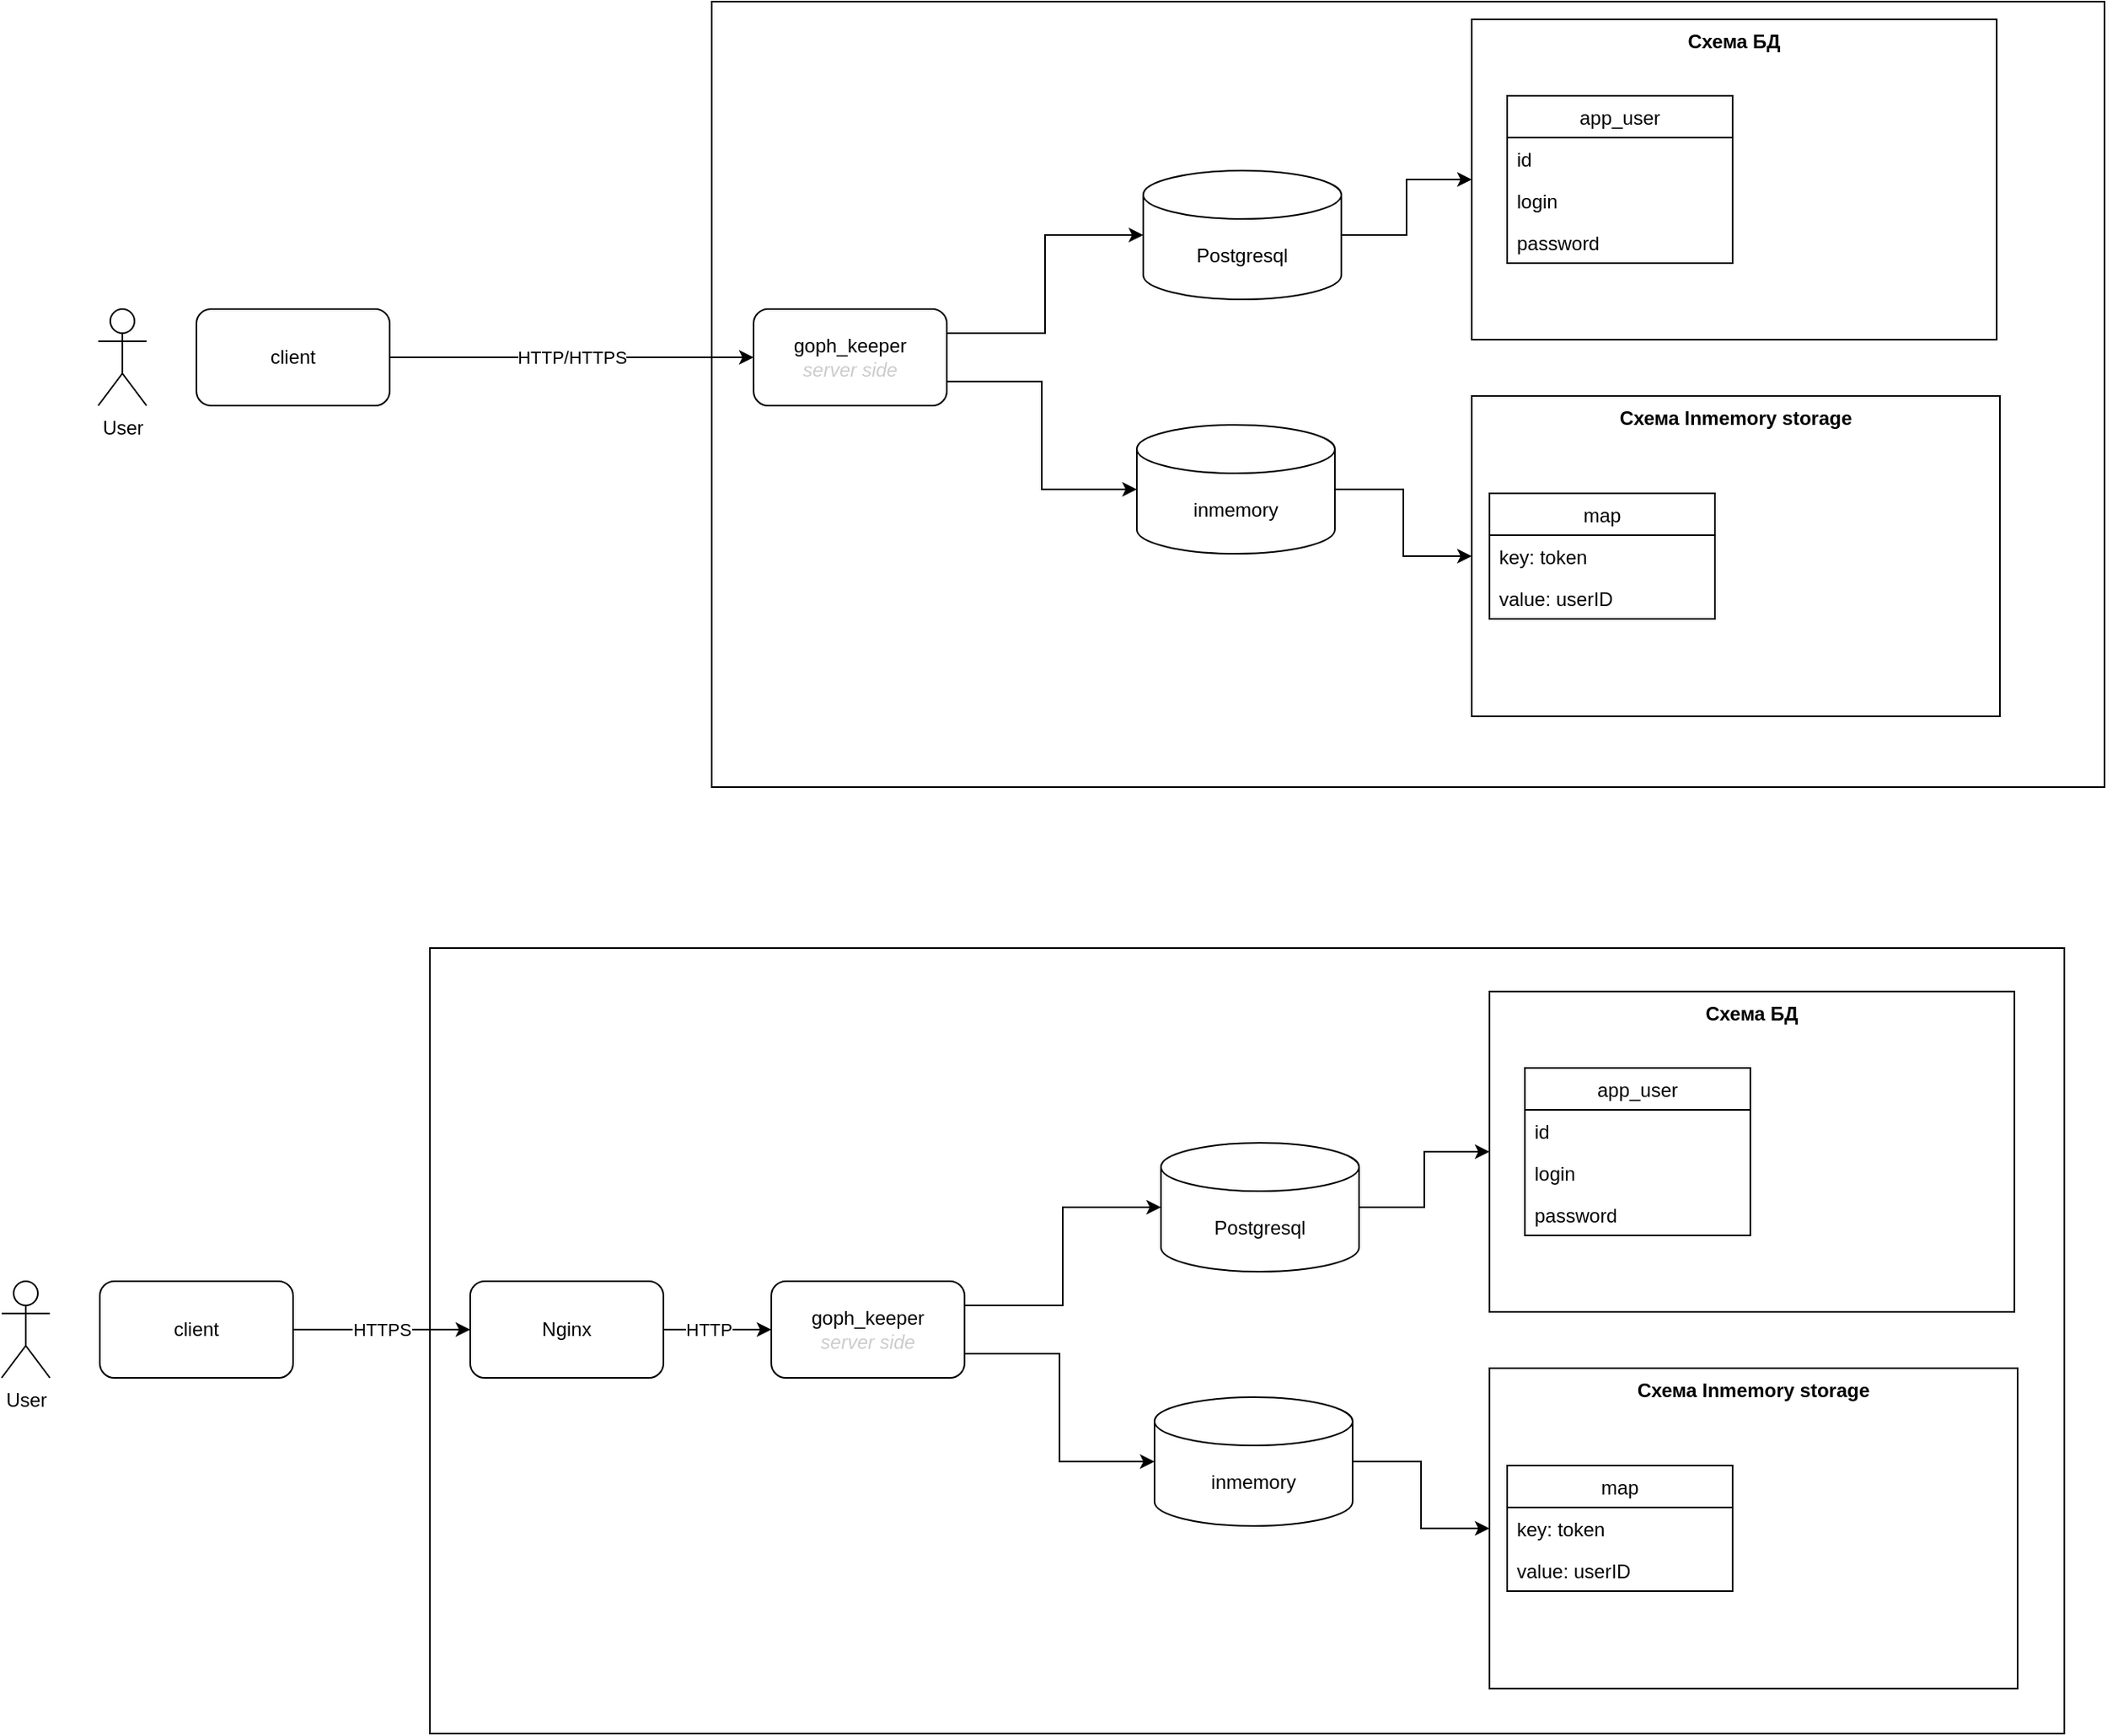 <mxfile version="16.1.2" type="device" pages="2"><diagram id="e9f9kcKOWPrHHXuk2vcJ" name="App General"><mxGraphModel dx="1584" dy="947" grid="0" gridSize="10" guides="1" tooltips="1" connect="1" arrows="1" fold="1" page="0" pageScale="1" pageWidth="827" pageHeight="1169" math="0" shadow="0"><root><mxCell id="k6PZvQoqB_xXgK7vz4DM-0"/><mxCell id="k6PZvQoqB_xXgK7vz4DM-1" parent="k6PZvQoqB_xXgK7vz4DM-0"/><mxCell id="OvyMMXSNNt4Gulp1Imzc-1" value="" style="rounded=0;whiteSpace=wrap;html=1;fontColor=#000000;" vertex="1" parent="k6PZvQoqB_xXgK7vz4DM-1"><mxGeometry x="490" y="64" width="865" height="488" as="geometry"/></mxCell><mxCell id="OvyMMXSNNt4Gulp1Imzc-0" value="" style="rounded=0;whiteSpace=wrap;html=1;fontColor=#000000;" vertex="1" parent="k6PZvQoqB_xXgK7vz4DM-1"><mxGeometry x="315" y="652" width="1015" height="488" as="geometry"/></mxCell><mxCell id="WFKHRbFGgnTiASL2feuN-6" value="&lt;b&gt;Схема Inmemory storage&lt;/b&gt;" style="rounded=0;whiteSpace=wrap;html=1;verticalAlign=top;" vertex="1" parent="k6PZvQoqB_xXgK7vz4DM-1"><mxGeometry x="962" y="309" width="328" height="199" as="geometry"/></mxCell><mxCell id="WFKHRbFGgnTiASL2feuN-5" value="&lt;b&gt;Схема БД&lt;/b&gt;" style="rounded=0;whiteSpace=wrap;html=1;verticalAlign=top;" vertex="1" parent="k6PZvQoqB_xXgK7vz4DM-1"><mxGeometry x="962" y="75" width="326" height="199" as="geometry"/></mxCell><mxCell id="bDv7LczW22vBgDi_Ty54-3" style="edgeStyle=orthogonalEdgeStyle;rounded=0;orthogonalLoop=1;jettySize=auto;html=1;exitX=1;exitY=0.25;exitDx=0;exitDy=0;entryX=0;entryY=0.5;entryDx=0;entryDy=0;entryPerimeter=0;" edge="1" parent="k6PZvQoqB_xXgK7vz4DM-1" source="bDv7LczW22vBgDi_Ty54-0" target="bDv7LczW22vBgDi_Ty54-1"><mxGeometry relative="1" as="geometry"/></mxCell><mxCell id="bDv7LczW22vBgDi_Ty54-4" style="edgeStyle=orthogonalEdgeStyle;rounded=0;orthogonalLoop=1;jettySize=auto;html=1;exitX=1;exitY=0.75;exitDx=0;exitDy=0;entryX=0;entryY=0.5;entryDx=0;entryDy=0;entryPerimeter=0;" edge="1" parent="k6PZvQoqB_xXgK7vz4DM-1" source="bDv7LczW22vBgDi_Ty54-0" target="bDv7LczW22vBgDi_Ty54-2"><mxGeometry relative="1" as="geometry"/></mxCell><mxCell id="bDv7LczW22vBgDi_Ty54-0" value="goph_keeper&lt;br&gt;&lt;i&gt;&lt;font color=&quot;#cccccc&quot;&gt;server side&lt;/font&gt;&lt;/i&gt;" style="rounded=1;whiteSpace=wrap;html=1;" vertex="1" parent="k6PZvQoqB_xXgK7vz4DM-1"><mxGeometry x="516" y="255" width="120" height="60" as="geometry"/></mxCell><mxCell id="WFKHRbFGgnTiASL2feuN-4" style="edgeStyle=orthogonalEdgeStyle;rounded=0;orthogonalLoop=1;jettySize=auto;html=1;exitX=1;exitY=0.5;exitDx=0;exitDy=0;exitPerimeter=0;" edge="1" parent="k6PZvQoqB_xXgK7vz4DM-1" source="bDv7LczW22vBgDi_Ty54-1" target="WFKHRbFGgnTiASL2feuN-5"><mxGeometry relative="1" as="geometry"><mxPoint x="931" y="90" as="targetPoint"/></mxGeometry></mxCell><mxCell id="bDv7LczW22vBgDi_Ty54-1" value="Postgresql" style="shape=cylinder3;whiteSpace=wrap;html=1;boundedLbl=1;backgroundOutline=1;size=15;" vertex="1" parent="k6PZvQoqB_xXgK7vz4DM-1"><mxGeometry x="758" y="169" width="123" height="80" as="geometry"/></mxCell><mxCell id="lwnFS9a3FgWYJzBWaqBW-3" style="edgeStyle=orthogonalEdgeStyle;rounded=0;orthogonalLoop=1;jettySize=auto;html=1;exitX=1;exitY=0.5;exitDx=0;exitDy=0;exitPerimeter=0;" edge="1" parent="k6PZvQoqB_xXgK7vz4DM-1" source="bDv7LczW22vBgDi_Ty54-2" target="WFKHRbFGgnTiASL2feuN-6"><mxGeometry relative="1" as="geometry"/></mxCell><mxCell id="bDv7LczW22vBgDi_Ty54-2" value="inmemory" style="shape=cylinder3;whiteSpace=wrap;html=1;boundedLbl=1;backgroundOutline=1;size=15;" vertex="1" parent="k6PZvQoqB_xXgK7vz4DM-1"><mxGeometry x="754" y="327" width="123" height="80" as="geometry"/></mxCell><mxCell id="lwnFS9a3FgWYJzBWaqBW-0" value="map" style="swimlane;fontStyle=0;childLayout=stackLayout;horizontal=1;startSize=26;fillColor=none;horizontalStack=0;resizeParent=1;resizeParentMax=0;resizeLast=0;collapsible=1;marginBottom=0;" vertex="1" parent="k6PZvQoqB_xXgK7vz4DM-1"><mxGeometry x="973" y="369.5" width="140" height="78" as="geometry"/></mxCell><mxCell id="lwnFS9a3FgWYJzBWaqBW-1" value="key: token" style="text;strokeColor=none;fillColor=none;align=left;verticalAlign=top;spacingLeft=4;spacingRight=4;overflow=hidden;rotatable=0;points=[[0,0.5],[1,0.5]];portConstraint=eastwest;" vertex="1" parent="lwnFS9a3FgWYJzBWaqBW-0"><mxGeometry y="26" width="140" height="26" as="geometry"/></mxCell><mxCell id="lwnFS9a3FgWYJzBWaqBW-2" value="value: userID" style="text;strokeColor=none;fillColor=none;align=left;verticalAlign=top;spacingLeft=4;spacingRight=4;overflow=hidden;rotatable=0;points=[[0,0.5],[1,0.5]];portConstraint=eastwest;" vertex="1" parent="lwnFS9a3FgWYJzBWaqBW-0"><mxGeometry y="52" width="140" height="26" as="geometry"/></mxCell><mxCell id="WFKHRbFGgnTiASL2feuN-0" value="app_user" style="swimlane;fontStyle=0;childLayout=stackLayout;horizontal=1;startSize=26;fillColor=none;horizontalStack=0;resizeParent=1;resizeParentMax=0;resizeLast=0;collapsible=1;marginBottom=0;" vertex="1" parent="k6PZvQoqB_xXgK7vz4DM-1"><mxGeometry x="984" y="122.5" width="140" height="104" as="geometry"/></mxCell><mxCell id="WFKHRbFGgnTiASL2feuN-1" value="id" style="text;strokeColor=none;fillColor=none;align=left;verticalAlign=top;spacingLeft=4;spacingRight=4;overflow=hidden;rotatable=0;points=[[0,0.5],[1,0.5]];portConstraint=eastwest;" vertex="1" parent="WFKHRbFGgnTiASL2feuN-0"><mxGeometry y="26" width="140" height="26" as="geometry"/></mxCell><mxCell id="WFKHRbFGgnTiASL2feuN-2" value="login" style="text;strokeColor=none;fillColor=none;align=left;verticalAlign=top;spacingLeft=4;spacingRight=4;overflow=hidden;rotatable=0;points=[[0,0.5],[1,0.5]];portConstraint=eastwest;" vertex="1" parent="WFKHRbFGgnTiASL2feuN-0"><mxGeometry y="52" width="140" height="26" as="geometry"/></mxCell><mxCell id="WFKHRbFGgnTiASL2feuN-3" value="password" style="text;strokeColor=none;fillColor=none;align=left;verticalAlign=top;spacingLeft=4;spacingRight=4;overflow=hidden;rotatable=0;points=[[0,0.5],[1,0.5]];portConstraint=eastwest;" vertex="1" parent="WFKHRbFGgnTiASL2feuN-0"><mxGeometry y="78" width="140" height="26" as="geometry"/></mxCell><mxCell id="WFKHRbFGgnTiASL2feuN-8" style="edgeStyle=orthogonalEdgeStyle;rounded=0;orthogonalLoop=1;jettySize=auto;html=1;exitX=1;exitY=0.5;exitDx=0;exitDy=0;" edge="1" parent="k6PZvQoqB_xXgK7vz4DM-1" source="WFKHRbFGgnTiASL2feuN-7" target="bDv7LczW22vBgDi_Ty54-0"><mxGeometry relative="1" as="geometry"/></mxCell><mxCell id="WFKHRbFGgnTiASL2feuN-9" value="HTTP/HTTPS" style="edgeLabel;html=1;align=center;verticalAlign=middle;resizable=0;points=[];" vertex="1" connectable="0" parent="WFKHRbFGgnTiASL2feuN-8"><mxGeometry relative="1" as="geometry"><mxPoint as="offset"/></mxGeometry></mxCell><mxCell id="WFKHRbFGgnTiASL2feuN-7" value="client" style="rounded=1;whiteSpace=wrap;html=1;" vertex="1" parent="k6PZvQoqB_xXgK7vz4DM-1"><mxGeometry x="170" y="255" width="120" height="60" as="geometry"/></mxCell><mxCell id="WFKHRbFGgnTiASL2feuN-10" value="User" style="shape=umlActor;verticalLabelPosition=bottom;verticalAlign=top;html=1;outlineConnect=0;" vertex="1" parent="k6PZvQoqB_xXgK7vz4DM-1"><mxGeometry x="109" y="255" width="30" height="60" as="geometry"/></mxCell><mxCell id="er5fISL7HpKJPK8fExTH-0" value="&lt;b&gt;Схема Inmemory storage&lt;/b&gt;" style="rounded=0;whiteSpace=wrap;html=1;verticalAlign=top;" vertex="1" parent="k6PZvQoqB_xXgK7vz4DM-1"><mxGeometry x="973" y="913" width="328" height="199" as="geometry"/></mxCell><mxCell id="er5fISL7HpKJPK8fExTH-1" value="&lt;b&gt;Схема БД&lt;/b&gt;" style="rounded=0;whiteSpace=wrap;html=1;verticalAlign=top;" vertex="1" parent="k6PZvQoqB_xXgK7vz4DM-1"><mxGeometry x="973" y="679" width="326" height="199" as="geometry"/></mxCell><mxCell id="er5fISL7HpKJPK8fExTH-2" style="edgeStyle=orthogonalEdgeStyle;rounded=0;orthogonalLoop=1;jettySize=auto;html=1;exitX=1;exitY=0.25;exitDx=0;exitDy=0;entryX=0;entryY=0.5;entryDx=0;entryDy=0;entryPerimeter=0;" edge="1" parent="k6PZvQoqB_xXgK7vz4DM-1" source="er5fISL7HpKJPK8fExTH-4" target="er5fISL7HpKJPK8fExTH-6"><mxGeometry relative="1" as="geometry"/></mxCell><mxCell id="er5fISL7HpKJPK8fExTH-3" style="edgeStyle=orthogonalEdgeStyle;rounded=0;orthogonalLoop=1;jettySize=auto;html=1;exitX=1;exitY=0.75;exitDx=0;exitDy=0;entryX=0;entryY=0.5;entryDx=0;entryDy=0;entryPerimeter=0;" edge="1" parent="k6PZvQoqB_xXgK7vz4DM-1" source="er5fISL7HpKJPK8fExTH-4" target="er5fISL7HpKJPK8fExTH-8"><mxGeometry relative="1" as="geometry"/></mxCell><mxCell id="er5fISL7HpKJPK8fExTH-4" value="goph_keeper&lt;br&gt;&lt;i&gt;&lt;font color=&quot;#cccccc&quot;&gt;server side&lt;/font&gt;&lt;/i&gt;" style="rounded=1;whiteSpace=wrap;html=1;" vertex="1" parent="k6PZvQoqB_xXgK7vz4DM-1"><mxGeometry x="527" y="859" width="120" height="60" as="geometry"/></mxCell><mxCell id="er5fISL7HpKJPK8fExTH-5" style="edgeStyle=orthogonalEdgeStyle;rounded=0;orthogonalLoop=1;jettySize=auto;html=1;exitX=1;exitY=0.5;exitDx=0;exitDy=0;exitPerimeter=0;" edge="1" parent="k6PZvQoqB_xXgK7vz4DM-1" source="er5fISL7HpKJPK8fExTH-6" target="er5fISL7HpKJPK8fExTH-1"><mxGeometry relative="1" as="geometry"><mxPoint x="942" y="694" as="targetPoint"/></mxGeometry></mxCell><mxCell id="er5fISL7HpKJPK8fExTH-6" value="Postgresql" style="shape=cylinder3;whiteSpace=wrap;html=1;boundedLbl=1;backgroundOutline=1;size=15;" vertex="1" parent="k6PZvQoqB_xXgK7vz4DM-1"><mxGeometry x="769" y="773" width="123" height="80" as="geometry"/></mxCell><mxCell id="er5fISL7HpKJPK8fExTH-7" style="edgeStyle=orthogonalEdgeStyle;rounded=0;orthogonalLoop=1;jettySize=auto;html=1;exitX=1;exitY=0.5;exitDx=0;exitDy=0;exitPerimeter=0;" edge="1" parent="k6PZvQoqB_xXgK7vz4DM-1" source="er5fISL7HpKJPK8fExTH-8" target="er5fISL7HpKJPK8fExTH-0"><mxGeometry relative="1" as="geometry"/></mxCell><mxCell id="er5fISL7HpKJPK8fExTH-8" value="inmemory" style="shape=cylinder3;whiteSpace=wrap;html=1;boundedLbl=1;backgroundOutline=1;size=15;" vertex="1" parent="k6PZvQoqB_xXgK7vz4DM-1"><mxGeometry x="765" y="931" width="123" height="80" as="geometry"/></mxCell><mxCell id="er5fISL7HpKJPK8fExTH-9" value="map" style="swimlane;fontStyle=0;childLayout=stackLayout;horizontal=1;startSize=26;fillColor=none;horizontalStack=0;resizeParent=1;resizeParentMax=0;resizeLast=0;collapsible=1;marginBottom=0;" vertex="1" parent="k6PZvQoqB_xXgK7vz4DM-1"><mxGeometry x="984" y="973.5" width="140" height="78" as="geometry"/></mxCell><mxCell id="er5fISL7HpKJPK8fExTH-10" value="key: token" style="text;strokeColor=none;fillColor=none;align=left;verticalAlign=top;spacingLeft=4;spacingRight=4;overflow=hidden;rotatable=0;points=[[0,0.5],[1,0.5]];portConstraint=eastwest;" vertex="1" parent="er5fISL7HpKJPK8fExTH-9"><mxGeometry y="26" width="140" height="26" as="geometry"/></mxCell><mxCell id="er5fISL7HpKJPK8fExTH-11" value="value: userID" style="text;strokeColor=none;fillColor=none;align=left;verticalAlign=top;spacingLeft=4;spacingRight=4;overflow=hidden;rotatable=0;points=[[0,0.5],[1,0.5]];portConstraint=eastwest;" vertex="1" parent="er5fISL7HpKJPK8fExTH-9"><mxGeometry y="52" width="140" height="26" as="geometry"/></mxCell><mxCell id="er5fISL7HpKJPK8fExTH-12" value="app_user" style="swimlane;fontStyle=0;childLayout=stackLayout;horizontal=1;startSize=26;fillColor=none;horizontalStack=0;resizeParent=1;resizeParentMax=0;resizeLast=0;collapsible=1;marginBottom=0;" vertex="1" parent="k6PZvQoqB_xXgK7vz4DM-1"><mxGeometry x="995" y="726.5" width="140" height="104" as="geometry"/></mxCell><mxCell id="er5fISL7HpKJPK8fExTH-13" value="id" style="text;strokeColor=none;fillColor=none;align=left;verticalAlign=top;spacingLeft=4;spacingRight=4;overflow=hidden;rotatable=0;points=[[0,0.5],[1,0.5]];portConstraint=eastwest;" vertex="1" parent="er5fISL7HpKJPK8fExTH-12"><mxGeometry y="26" width="140" height="26" as="geometry"/></mxCell><mxCell id="er5fISL7HpKJPK8fExTH-14" value="login" style="text;strokeColor=none;fillColor=none;align=left;verticalAlign=top;spacingLeft=4;spacingRight=4;overflow=hidden;rotatable=0;points=[[0,0.5],[1,0.5]];portConstraint=eastwest;" vertex="1" parent="er5fISL7HpKJPK8fExTH-12"><mxGeometry y="52" width="140" height="26" as="geometry"/></mxCell><mxCell id="er5fISL7HpKJPK8fExTH-15" value="password" style="text;strokeColor=none;fillColor=none;align=left;verticalAlign=top;spacingLeft=4;spacingRight=4;overflow=hidden;rotatable=0;points=[[0,0.5],[1,0.5]];portConstraint=eastwest;" vertex="1" parent="er5fISL7HpKJPK8fExTH-12"><mxGeometry y="78" width="140" height="26" as="geometry"/></mxCell><mxCell id="er5fISL7HpKJPK8fExTH-16" style="edgeStyle=orthogonalEdgeStyle;rounded=0;orthogonalLoop=1;jettySize=auto;html=1;exitX=1;exitY=0.5;exitDx=0;exitDy=0;entryX=0;entryY=0.5;entryDx=0;entryDy=0;" edge="1" parent="k6PZvQoqB_xXgK7vz4DM-1" source="er5fISL7HpKJPK8fExTH-18" target="er5fISL7HpKJPK8fExTH-20"><mxGeometry relative="1" as="geometry"><mxPoint x="299" y="872" as="targetPoint"/></mxGeometry></mxCell><mxCell id="er5fISL7HpKJPK8fExTH-17" value="HTTPS" style="edgeLabel;html=1;align=center;verticalAlign=middle;resizable=0;points=[];" vertex="1" connectable="0" parent="er5fISL7HpKJPK8fExTH-16"><mxGeometry relative="1" as="geometry"><mxPoint as="offset"/></mxGeometry></mxCell><mxCell id="er5fISL7HpKJPK8fExTH-18" value="client" style="rounded=1;whiteSpace=wrap;html=1;" vertex="1" parent="k6PZvQoqB_xXgK7vz4DM-1"><mxGeometry x="110" y="859" width="120" height="60" as="geometry"/></mxCell><mxCell id="er5fISL7HpKJPK8fExTH-19" value="User" style="shape=umlActor;verticalLabelPosition=bottom;verticalAlign=top;html=1;outlineConnect=0;" vertex="1" parent="k6PZvQoqB_xXgK7vz4DM-1"><mxGeometry x="49" y="859" width="30" height="60" as="geometry"/></mxCell><mxCell id="er5fISL7HpKJPK8fExTH-21" style="edgeStyle=orthogonalEdgeStyle;rounded=0;orthogonalLoop=1;jettySize=auto;html=1;exitX=1;exitY=0.5;exitDx=0;exitDy=0;entryX=0;entryY=0.5;entryDx=0;entryDy=0;fontColor=#CCCCCC;" edge="1" parent="k6PZvQoqB_xXgK7vz4DM-1" source="er5fISL7HpKJPK8fExTH-20" target="er5fISL7HpKJPK8fExTH-4"><mxGeometry relative="1" as="geometry"/></mxCell><mxCell id="er5fISL7HpKJPK8fExTH-23" value="&lt;font color=&quot;#000000&quot;&gt;HTTP&lt;/font&gt;" style="edgeLabel;html=1;align=center;verticalAlign=middle;resizable=0;points=[];fontColor=#CCCCCC;" vertex="1" connectable="0" parent="er5fISL7HpKJPK8fExTH-21"><mxGeometry x="0.284" y="-1" relative="1" as="geometry"><mxPoint x="-15" y="-1" as="offset"/></mxGeometry></mxCell><mxCell id="er5fISL7HpKJPK8fExTH-20" value="Nginx" style="rounded=1;whiteSpace=wrap;html=1;" vertex="1" parent="k6PZvQoqB_xXgK7vz4DM-1"><mxGeometry x="340" y="859" width="120" height="60" as="geometry"/></mxCell></root></mxGraphModel></diagram><diagram id="-Mcwo8dzSraCAoH6Hgu6" name="Auth"><mxGraphModel dx="2583" dy="1465" grid="0" gridSize="10" guides="1" tooltips="1" connect="1" arrows="1" fold="1" page="0" pageScale="1" pageWidth="827" pageHeight="1169" math="0" shadow="0"><root><mxCell id="7wVrswPnRXqL_P0ZyiUt-0"/><mxCell id="7wVrswPnRXqL_P0ZyiUt-1" parent="7wVrswPnRXqL_P0ZyiUt-0"/><mxCell id="7wVrswPnRXqL_P0ZyiUt-3" value="&lt;b&gt;Handler&lt;/b&gt;" style="rounded=0;whiteSpace=wrap;html=1;verticalAlign=top;" parent="7wVrswPnRXqL_P0ZyiUt-1" vertex="1"><mxGeometry x="-117" y="30" width="352" height="704" as="geometry"/></mxCell><mxCell id="7wVrswPnRXqL_P0ZyiUt-22" style="edgeStyle=orthogonalEdgeStyle;rounded=0;orthogonalLoop=1;jettySize=auto;html=1;exitX=0;exitY=0.75;exitDx=0;exitDy=0;entryX=1;entryY=0.75;entryDx=0;entryDy=0;strokeColor=#999999;" parent="7wVrswPnRXqL_P0ZyiUt-1" source="7wVrswPnRXqL_P0ZyiUt-2" target="7wVrswPnRXqL_P0ZyiUt-20" edge="1"><mxGeometry relative="1" as="geometry"/></mxCell><mxCell id="7wVrswPnRXqL_P0ZyiUt-23" value="token" style="text;html=1;align=center;verticalAlign=middle;resizable=0;points=[];;labelBackgroundColor=#ffffff;" parent="7wVrswPnRXqL_P0ZyiUt-22" vertex="1" connectable="0"><mxGeometry x="0.228" y="1" relative="1" as="geometry"><mxPoint as="offset"/></mxGeometry></mxCell><mxCell id="7wVrswPnRXqL_P0ZyiUt-2" value="SignUp(w http.ResponseWriter, r *http.Request)" style="rounded=1;whiteSpace=wrap;html=1;fillColor=#d5e8d4;strokeColor=#82b366;" parent="7wVrswPnRXqL_P0ZyiUt-1" vertex="1"><mxGeometry x="-97" y="70" width="274" height="60" as="geometry"/></mxCell><mxCell id="7wVrswPnRXqL_P0ZyiUt-4" value="&lt;b&gt;Auth&lt;/b&gt;" style="rounded=0;whiteSpace=wrap;html=1;verticalAlign=top;" parent="7wVrswPnRXqL_P0ZyiUt-1" vertex="1"><mxGeometry x="270" y="30" width="343" height="701" as="geometry"/></mxCell><mxCell id="7wVrswPnRXqL_P0ZyiUt-26" style="edgeStyle=orthogonalEdgeStyle;rounded=0;orthogonalLoop=1;jettySize=auto;html=1;exitX=1;exitY=0.5;exitDx=0;exitDy=0;" parent="7wVrswPnRXqL_P0ZyiUt-1" source="7wVrswPnRXqL_P0ZyiUt-5" target="7wVrswPnRXqL_P0ZyiUt-25" edge="1"><mxGeometry relative="1" as="geometry"/></mxCell><mxCell id="7wVrswPnRXqL_P0ZyiUt-5" value="&lt;b&gt;repository/postgres&lt;/b&gt;" style="rounded=0;whiteSpace=wrap;html=1;verticalAlign=top;" parent="7wVrswPnRXqL_P0ZyiUt-1" vertex="1"><mxGeometry x="661" y="28" width="408" height="407" as="geometry"/></mxCell><mxCell id="7wVrswPnRXqL_P0ZyiUt-51" style="edgeStyle=orthogonalEdgeStyle;rounded=0;orthogonalLoop=1;jettySize=auto;html=1;exitX=1;exitY=0.75;exitDx=0;exitDy=0;strokeColor=#999999;entryX=0;entryY=0.5;entryDx=0;entryDy=0;" parent="7wVrswPnRXqL_P0ZyiUt-1" source="7wVrswPnRXqL_P0ZyiUt-6" target="7wVrswPnRXqL_P0ZyiUt-10" edge="1"><mxGeometry relative="1" as="geometry"><Array as="points"><mxPoint x="636" y="115"/><mxPoint x="636" y="165"/></Array></mxGeometry></mxCell><mxCell id="7wVrswPnRXqL_P0ZyiUt-67" value="2" style="text;html=1;align=center;verticalAlign=middle;resizable=0;points=[];;labelBackgroundColor=#ffffff;" parent="7wVrswPnRXqL_P0ZyiUt-51" vertex="1" connectable="0"><mxGeometry x="-0.356" y="1" relative="1" as="geometry"><mxPoint as="offset"/></mxGeometry></mxCell><mxCell id="7wVrswPnRXqL_P0ZyiUt-65" style="edgeStyle=orthogonalEdgeStyle;rounded=0;orthogonalLoop=1;jettySize=auto;html=1;exitX=0.5;exitY=1;exitDx=0;exitDy=0;strokeColor=#999999;" parent="7wVrswPnRXqL_P0ZyiUt-1" source="7wVrswPnRXqL_P0ZyiUt-6" target="7wVrswPnRXqL_P0ZyiUt-7" edge="1"><mxGeometry relative="1" as="geometry"/></mxCell><mxCell id="7wVrswPnRXqL_P0ZyiUt-68" value="3" style="text;html=1;align=center;verticalAlign=middle;resizable=0;points=[];;labelBackgroundColor=#ffffff;" parent="7wVrswPnRXqL_P0ZyiUt-65" vertex="1" connectable="0"><mxGeometry x="0.28" relative="1" as="geometry"><mxPoint as="offset"/></mxGeometry></mxCell><mxCell id="7wVrswPnRXqL_P0ZyiUt-69" style="edgeStyle=orthogonalEdgeStyle;rounded=0;orthogonalLoop=1;jettySize=auto;html=1;exitX=1;exitY=0.25;exitDx=0;exitDy=0;strokeColor=#999999;" parent="7wVrswPnRXqL_P0ZyiUt-1" source="7wVrswPnRXqL_P0ZyiUt-6" target="7wVrswPnRXqL_P0ZyiUt-8" edge="1"><mxGeometry relative="1" as="geometry"/></mxCell><mxCell id="7wVrswPnRXqL_P0ZyiUt-70" value="1" style="text;html=1;align=center;verticalAlign=middle;resizable=0;points=[];;labelBackgroundColor=#ffffff;" parent="7wVrswPnRXqL_P0ZyiUt-69" vertex="1" connectable="0"><mxGeometry x="-0.457" y="-1" relative="1" as="geometry"><mxPoint as="offset"/></mxGeometry></mxCell><mxCell id="7wVrswPnRXqL_P0ZyiUt-6" value="RegisterUser(ctx, login, pwd) (token, err)" style="rounded=1;whiteSpace=wrap;html=1;fillColor=#d5e8d4;strokeColor=#82b366;" parent="7wVrswPnRXqL_P0ZyiUt-1" vertex="1"><mxGeometry x="296.5" y="70" width="306" height="60" as="geometry"/></mxCell><mxCell id="7wVrswPnRXqL_P0ZyiUt-7" value="createToken(ctx, userID) (token, err)" style="rounded=1;whiteSpace=wrap;html=1;fillColor=#d5e8d4;strokeColor=#82b366;" parent="7wVrswPnRXqL_P0ZyiUt-1" vertex="1"><mxGeometry x="299.5" y="190" width="300" height="60" as="geometry"/></mxCell><mxCell id="7wVrswPnRXqL_P0ZyiUt-8" value="UserExist(ctx, login) (bool, error)" style="rounded=1;whiteSpace=wrap;html=1;fillColor=#d5e8d4;strokeColor=#82b366;" parent="7wVrswPnRXqL_P0ZyiUt-1" vertex="1"><mxGeometry x="724.5" y="55" width="276" height="60" as="geometry"/></mxCell><mxCell id="7wVrswPnRXqL_P0ZyiUt-10" value="CreateUser(ctx, user models.User) (userID, error)" style="rounded=1;whiteSpace=wrap;html=1;fillColor=#d5e8d4;strokeColor=#82b366;" parent="7wVrswPnRXqL_P0ZyiUt-1" vertex="1"><mxGeometry x="724.5" y="135" width="279" height="60" as="geometry"/></mxCell><mxCell id="7wVrswPnRXqL_P0ZyiUt-28" style="edgeStyle=orthogonalEdgeStyle;rounded=0;orthogonalLoop=1;jettySize=auto;html=1;exitX=1;exitY=0.5;exitDx=0;exitDy=0;" parent="7wVrswPnRXqL_P0ZyiUt-1" source="7wVrswPnRXqL_P0ZyiUt-15" target="7wVrswPnRXqL_P0ZyiUt-27" edge="1"><mxGeometry relative="1" as="geometry"/></mxCell><mxCell id="7wVrswPnRXqL_P0ZyiUt-15" value="&lt;b&gt;repository/sessions&lt;/b&gt;" style="rounded=0;whiteSpace=wrap;html=1;verticalAlign=top;" parent="7wVrswPnRXqL_P0ZyiUt-1" vertex="1"><mxGeometry x="660" y="452" width="409" height="280" as="geometry"/></mxCell><mxCell id="7wVrswPnRXqL_P0ZyiUt-16" value="AddToken(ctx, token, userID) error" style="rounded=1;whiteSpace=wrap;html=1;fillColor=#d5e8d4;strokeColor=#82b366;" parent="7wVrswPnRXqL_P0ZyiUt-1" vertex="1"><mxGeometry x="710" y="497.5" width="286" height="60" as="geometry"/></mxCell><mxCell id="7wVrswPnRXqL_P0ZyiUt-17" style="edgeStyle=orthogonalEdgeStyle;rounded=0;orthogonalLoop=1;jettySize=auto;html=1;exitX=1;exitY=0.5;exitDx=0;exitDy=0;entryX=0;entryY=0.5;entryDx=0;entryDy=0;strokeColor=#999999;" parent="7wVrswPnRXqL_P0ZyiUt-1" source="7wVrswPnRXqL_P0ZyiUt-7" target="7wVrswPnRXqL_P0ZyiUt-16" edge="1"><mxGeometry relative="1" as="geometry"><Array as="points"><mxPoint x="650" y="220"/><mxPoint x="650" y="528"/></Array></mxGeometry></mxCell><mxCell id="7wVrswPnRXqL_P0ZyiUt-21" style="edgeStyle=orthogonalEdgeStyle;rounded=0;orthogonalLoop=1;jettySize=auto;html=1;exitX=1;exitY=0.25;exitDx=0;exitDy=0;entryX=0;entryY=0.25;entryDx=0;entryDy=0;strokeColor=#999999;" parent="7wVrswPnRXqL_P0ZyiUt-1" source="7wVrswPnRXqL_P0ZyiUt-20" target="7wVrswPnRXqL_P0ZyiUt-2" edge="1"><mxGeometry relative="1" as="geometry"/></mxCell><mxCell id="7wVrswPnRXqL_P0ZyiUt-24" value="login / password" style="text;html=1;align=center;verticalAlign=middle;resizable=0;points=[];;labelBackgroundColor=#ffffff;" parent="7wVrswPnRXqL_P0ZyiUt-21" vertex="1" connectable="0"><mxGeometry x="-0.297" y="1" relative="1" as="geometry"><mxPoint as="offset"/></mxGeometry></mxCell><mxCell id="7wVrswPnRXqL_P0ZyiUt-20" value="client" style="rounded=1;whiteSpace=wrap;html=1;" parent="7wVrswPnRXqL_P0ZyiUt-1" vertex="1"><mxGeometry x="-492" y="70" width="120" height="60" as="geometry"/></mxCell><mxCell id="7wVrswPnRXqL_P0ZyiUt-34" style="edgeStyle=orthogonalEdgeStyle;rounded=0;orthogonalLoop=1;jettySize=auto;html=1;exitX=1;exitY=0.5;exitDx=0;exitDy=0;entryX=0;entryY=0.5;entryDx=0;entryDy=0;" parent="7wVrswPnRXqL_P0ZyiUt-1" source="7wVrswPnRXqL_P0ZyiUt-25" target="7wVrswPnRXqL_P0ZyiUt-32" edge="1"><mxGeometry relative="1" as="geometry"/></mxCell><mxCell id="7wVrswPnRXqL_P0ZyiUt-25" value="Postgres" style="shape=cylinder;whiteSpace=wrap;html=1;boundedLbl=1;backgroundOutline=1;" parent="7wVrswPnRXqL_P0ZyiUt-1" vertex="1"><mxGeometry x="1224" y="75" width="124" height="100" as="geometry"/></mxCell><mxCell id="7wVrswPnRXqL_P0ZyiUt-39" style="edgeStyle=orthogonalEdgeStyle;rounded=0;orthogonalLoop=1;jettySize=auto;html=1;exitX=1;exitY=0.5;exitDx=0;exitDy=0;" parent="7wVrswPnRXqL_P0ZyiUt-1" source="7wVrswPnRXqL_P0ZyiUt-27" target="7wVrswPnRXqL_P0ZyiUt-36" edge="1"><mxGeometry relative="1" as="geometry"/></mxCell><mxCell id="7wVrswPnRXqL_P0ZyiUt-27" value="map" style="shape=cylinder;whiteSpace=wrap;html=1;boundedLbl=1;backgroundOutline=1;" parent="7wVrswPnRXqL_P0ZyiUt-1" vertex="1"><mxGeometry x="1229" y="542" width="124" height="100" as="geometry"/></mxCell><mxCell id="7wVrswPnRXqL_P0ZyiUt-30" value="app_user" style="swimlane;fontStyle=0;childLayout=stackLayout;horizontal=1;startSize=26;fillColor=none;horizontalStack=0;resizeParent=1;resizeParentMax=0;resizeLast=0;collapsible=1;marginBottom=0;" parent="7wVrswPnRXqL_P0ZyiUt-1" vertex="1"><mxGeometry x="1450" y="61" width="140" height="104" as="geometry"/></mxCell><mxCell id="7wVrswPnRXqL_P0ZyiUt-31" value="id" style="text;strokeColor=none;fillColor=none;align=left;verticalAlign=top;spacingLeft=4;spacingRight=4;overflow=hidden;rotatable=0;points=[[0,0.5],[1,0.5]];portConstraint=eastwest;" parent="7wVrswPnRXqL_P0ZyiUt-30" vertex="1"><mxGeometry y="26" width="140" height="26" as="geometry"/></mxCell><mxCell id="7wVrswPnRXqL_P0ZyiUt-32" value="login" style="text;strokeColor=none;fillColor=none;align=left;verticalAlign=top;spacingLeft=4;spacingRight=4;overflow=hidden;rotatable=0;points=[[0,0.5],[1,0.5]];portConstraint=eastwest;" parent="7wVrswPnRXqL_P0ZyiUt-30" vertex="1"><mxGeometry y="52" width="140" height="26" as="geometry"/></mxCell><mxCell id="7wVrswPnRXqL_P0ZyiUt-33" value="password" style="text;strokeColor=none;fillColor=none;align=left;verticalAlign=top;spacingLeft=4;spacingRight=4;overflow=hidden;rotatable=0;points=[[0,0.5],[1,0.5]];portConstraint=eastwest;" parent="7wVrswPnRXqL_P0ZyiUt-30" vertex="1"><mxGeometry y="78" width="140" height="26" as="geometry"/></mxCell><mxCell id="7wVrswPnRXqL_P0ZyiUt-35" value="map" style="swimlane;fontStyle=0;childLayout=stackLayout;horizontal=1;startSize=26;fillColor=none;horizontalStack=0;resizeParent=1;resizeParentMax=0;resizeLast=0;collapsible=1;marginBottom=0;" parent="7wVrswPnRXqL_P0ZyiUt-1" vertex="1"><mxGeometry x="1450" y="553" width="140" height="78" as="geometry"/></mxCell><mxCell id="7wVrswPnRXqL_P0ZyiUt-36" value="key: token" style="text;strokeColor=none;fillColor=none;align=left;verticalAlign=top;spacingLeft=4;spacingRight=4;overflow=hidden;rotatable=0;points=[[0,0.5],[1,0.5]];portConstraint=eastwest;" parent="7wVrswPnRXqL_P0ZyiUt-35" vertex="1"><mxGeometry y="26" width="140" height="26" as="geometry"/></mxCell><mxCell id="7wVrswPnRXqL_P0ZyiUt-37" value="value: userID" style="text;strokeColor=none;fillColor=none;align=left;verticalAlign=top;spacingLeft=4;spacingRight=4;overflow=hidden;rotatable=0;points=[[0,0.5],[1,0.5]];portConstraint=eastwest;" parent="7wVrswPnRXqL_P0ZyiUt-35" vertex="1"><mxGeometry y="52" width="140" height="26" as="geometry"/></mxCell><mxCell id="7wVrswPnRXqL_P0ZyiUt-62" style="edgeStyle=orthogonalEdgeStyle;rounded=0;orthogonalLoop=1;jettySize=auto;html=1;exitX=1;exitY=0.5;exitDx=0;exitDy=0;strokeColor=#999999;" parent="7wVrswPnRXqL_P0ZyiUt-1" source="7wVrswPnRXqL_P0ZyiUt-40" target="7wVrswPnRXqL_P0ZyiUt-46" edge="1"><mxGeometry relative="1" as="geometry"/></mxCell><mxCell id="7wVrswPnRXqL_P0ZyiUt-40" value="SignIn(w http.ResponseWriter, r *http.Request)" style="rounded=1;whiteSpace=wrap;html=1;fillColor=#d5e8d4;strokeColor=#82b366;" parent="7wVrswPnRXqL_P0ZyiUt-1" vertex="1"><mxGeometry x="-98" y="298" width="258" height="60" as="geometry"/></mxCell><mxCell id="7wVrswPnRXqL_P0ZyiUt-41" style="edgeStyle=orthogonalEdgeStyle;rounded=0;orthogonalLoop=1;jettySize=auto;html=1;entryX=1;entryY=0.75;entryDx=0;entryDy=0;strokeColor=#999999;" parent="7wVrswPnRXqL_P0ZyiUt-1" target="7wVrswPnRXqL_P0ZyiUt-45" edge="1"><mxGeometry relative="1" as="geometry"><mxPoint x="-96" y="348" as="sourcePoint"/></mxGeometry></mxCell><mxCell id="7wVrswPnRXqL_P0ZyiUt-42" value="token" style="text;html=1;align=center;verticalAlign=middle;resizable=0;points=[];;labelBackgroundColor=#ffffff;" parent="7wVrswPnRXqL_P0ZyiUt-41" vertex="1" connectable="0"><mxGeometry x="0.228" y="1" relative="1" as="geometry"><mxPoint as="offset"/></mxGeometry></mxCell><mxCell id="7wVrswPnRXqL_P0ZyiUt-43" style="edgeStyle=orthogonalEdgeStyle;rounded=0;orthogonalLoop=1;jettySize=auto;html=1;exitX=1;exitY=0.25;exitDx=0;exitDy=0;strokeColor=#999999;" parent="7wVrswPnRXqL_P0ZyiUt-1" source="7wVrswPnRXqL_P0ZyiUt-45" edge="1"><mxGeometry relative="1" as="geometry"><mxPoint x="-96" y="318" as="targetPoint"/></mxGeometry></mxCell><mxCell id="7wVrswPnRXqL_P0ZyiUt-44" value="login / password" style="text;html=1;align=center;verticalAlign=middle;resizable=0;points=[];;labelBackgroundColor=#ffffff;" parent="7wVrswPnRXqL_P0ZyiUt-43" vertex="1" connectable="0"><mxGeometry x="-0.297" y="1" relative="1" as="geometry"><mxPoint as="offset"/></mxGeometry></mxCell><mxCell id="7wVrswPnRXqL_P0ZyiUt-45" value="client" style="rounded=1;whiteSpace=wrap;html=1;" parent="7wVrswPnRXqL_P0ZyiUt-1" vertex="1"><mxGeometry x="-492" y="303" width="120" height="60" as="geometry"/></mxCell><mxCell id="7wVrswPnRXqL_P0ZyiUt-48" style="edgeStyle=orthogonalEdgeStyle;rounded=0;orthogonalLoop=1;jettySize=auto;html=1;exitX=0.5;exitY=0;exitDx=0;exitDy=0;strokeColor=#999999;" parent="7wVrswPnRXqL_P0ZyiUt-1" source="7wVrswPnRXqL_P0ZyiUt-46" target="7wVrswPnRXqL_P0ZyiUt-7" edge="1"><mxGeometry relative="1" as="geometry"/></mxCell><mxCell id="7wVrswPnRXqL_P0ZyiUt-78" value="2" style="text;html=1;align=center;verticalAlign=middle;resizable=0;points=[];;labelBackgroundColor=#ffffff;" parent="7wVrswPnRXqL_P0ZyiUt-48" vertex="1" connectable="0"><mxGeometry x="0.082" y="1" relative="1" as="geometry"><mxPoint as="offset"/></mxGeometry></mxCell><mxCell id="7wVrswPnRXqL_P0ZyiUt-77" value="1" style="edgeStyle=orthogonalEdgeStyle;rounded=0;orthogonalLoop=1;jettySize=auto;html=1;exitX=1;exitY=0.5;exitDx=0;exitDy=0;entryX=0;entryY=0.5;entryDx=0;entryDy=0;strokeColor=#999999;comic=0;shadow=0;jumpStyle=arc;" parent="7wVrswPnRXqL_P0ZyiUt-1" source="7wVrswPnRXqL_P0ZyiUt-46" target="7wVrswPnRXqL_P0ZyiUt-76" edge="1"><mxGeometry x="-0.646" relative="1" as="geometry"><Array as="points"><mxPoint x="683" y="328"/><mxPoint x="683" y="328"/></Array><mxPoint as="offset"/></mxGeometry></mxCell><mxCell id="7wVrswPnRXqL_P0ZyiUt-46" value="UserLogIn(ctx, login, password) (token, err)" style="rounded=1;whiteSpace=wrap;html=1;fillColor=#d5e8d4;strokeColor=#82b366;" parent="7wVrswPnRXqL_P0ZyiUt-1" vertex="1"><mxGeometry x="296" y="298" width="307" height="60" as="geometry"/></mxCell><mxCell id="7wVrswPnRXqL_P0ZyiUt-52" style="edgeStyle=orthogonalEdgeStyle;rounded=0;orthogonalLoop=1;jettySize=auto;html=1;entryX=1;entryY=0.75;entryDx=0;entryDy=0;strokeColor=#999999;" parent="7wVrswPnRXqL_P0ZyiUt-1" target="7wVrswPnRXqL_P0ZyiUt-56" edge="1"><mxGeometry relative="1" as="geometry"><mxPoint x="-96" y="542.5" as="sourcePoint"/></mxGeometry></mxCell><mxCell id="7wVrswPnRXqL_P0ZyiUt-54" style="edgeStyle=orthogonalEdgeStyle;rounded=0;orthogonalLoop=1;jettySize=auto;html=1;exitX=1;exitY=0.25;exitDx=0;exitDy=0;strokeColor=#999999;" parent="7wVrswPnRXqL_P0ZyiUt-1" source="7wVrswPnRXqL_P0ZyiUt-56" edge="1"><mxGeometry relative="1" as="geometry"><mxPoint x="-96" y="512.5" as="targetPoint"/></mxGeometry></mxCell><mxCell id="7wVrswPnRXqL_P0ZyiUt-55" value="token" style="text;html=1;align=center;verticalAlign=middle;resizable=0;points=[];;labelBackgroundColor=#ffffff;" parent="7wVrswPnRXqL_P0ZyiUt-54" vertex="1" connectable="0"><mxGeometry x="-0.297" y="1" relative="1" as="geometry"><mxPoint as="offset"/></mxGeometry></mxCell><mxCell id="7wVrswPnRXqL_P0ZyiUt-56" value="client" style="rounded=1;whiteSpace=wrap;html=1;" parent="7wVrswPnRXqL_P0ZyiUt-1" vertex="1"><mxGeometry x="-492" y="497.5" width="120" height="60" as="geometry"/></mxCell><mxCell id="7wVrswPnRXqL_P0ZyiUt-59" style="edgeStyle=orthogonalEdgeStyle;rounded=0;orthogonalLoop=1;jettySize=auto;html=1;exitX=1;exitY=0.5;exitDx=0;exitDy=0;strokeColor=#999999;" parent="7wVrswPnRXqL_P0ZyiUt-1" source="7wVrswPnRXqL_P0ZyiUt-57" target="7wVrswPnRXqL_P0ZyiUt-58" edge="1"><mxGeometry relative="1" as="geometry"/></mxCell><mxCell id="7wVrswPnRXqL_P0ZyiUt-57" value="MWIsUserLogIn(w http.ResponseWriter, r *http.Request)" style="rounded=1;whiteSpace=wrap;html=1;" parent="7wVrswPnRXqL_P0ZyiUt-1" vertex="1"><mxGeometry x="-98" y="497.5" width="258" height="60" as="geometry"/></mxCell><mxCell id="7wVrswPnRXqL_P0ZyiUt-61" style="edgeStyle=orthogonalEdgeStyle;rounded=0;orthogonalLoop=1;jettySize=auto;html=1;exitX=1;exitY=0.5;exitDx=0;exitDy=0;entryX=0;entryY=0.5;entryDx=0;entryDy=0;strokeColor=#999999;" parent="7wVrswPnRXqL_P0ZyiUt-1" source="7wVrswPnRXqL_P0ZyiUt-58" target="7wVrswPnRXqL_P0ZyiUt-60" edge="1"><mxGeometry relative="1" as="geometry"><Array as="points"><mxPoint x="604" y="527"/><mxPoint x="624" y="527"/><mxPoint x="624" y="612"/></Array></mxGeometry></mxCell><mxCell id="7wVrswPnRXqL_P0ZyiUt-58" value="GetUserIDByToken(ctx, token) (userID, err)" style="rounded=1;whiteSpace=wrap;html=1;" parent="7wVrswPnRXqL_P0ZyiUt-1" vertex="1"><mxGeometry x="297" y="497.5" width="307" height="60" as="geometry"/></mxCell><mxCell id="7wVrswPnRXqL_P0ZyiUt-60" value="GetToken(ctx,&amp;nbsp;token) (userID, error)" style="rounded=1;whiteSpace=wrap;html=1;fillColor=#d5e8d4;strokeColor=#82b366;" parent="7wVrswPnRXqL_P0ZyiUt-1" vertex="1"><mxGeometry x="710" y="581.5" width="286" height="60" as="geometry"/></mxCell><mxCell id="7wVrswPnRXqL_P0ZyiUt-63" style="edgeStyle=orthogonalEdgeStyle;rounded=0;orthogonalLoop=1;jettySize=auto;html=1;entryX=0;entryY=0.5;entryDx=0;entryDy=0;strokeColor=#999999;" parent="7wVrswPnRXqL_P0ZyiUt-1" target="7wVrswPnRXqL_P0ZyiUt-6" edge="1"><mxGeometry relative="1" as="geometry"><mxPoint x="176" y="100" as="sourcePoint"/><Array as="points"><mxPoint x="176" y="100"/></Array></mxGeometry></mxCell><mxCell id="7wVrswPnRXqL_P0ZyiUt-80" style="edgeStyle=orthogonalEdgeStyle;rounded=0;comic=0;jumpStyle=arc;orthogonalLoop=1;jettySize=auto;html=1;exitX=1;exitY=0.5;exitDx=0;exitDy=0;entryX=0;entryY=0.5;entryDx=0;entryDy=0;shadow=0;strokeColor=#999999;" parent="7wVrswPnRXqL_P0ZyiUt-1" source="7wVrswPnRXqL_P0ZyiUt-71" target="7wVrswPnRXqL_P0ZyiUt-79" edge="1"><mxGeometry relative="1" as="geometry"/></mxCell><mxCell id="7wVrswPnRXqL_P0ZyiUt-71" value="SignOut(w http.ResponseWriter, r *http.Request)" style="rounded=1;whiteSpace=wrap;html=1;fillColor=#d5e8d4;strokeColor=#82b366;" parent="7wVrswPnRXqL_P0ZyiUt-1" vertex="1"><mxGeometry x="-98" y="651.5" width="258" height="60" as="geometry"/></mxCell><mxCell id="7wVrswPnRXqL_P0ZyiUt-72" style="edgeStyle=orthogonalEdgeStyle;rounded=0;orthogonalLoop=1;jettySize=auto;html=1;entryX=1;entryY=0.75;entryDx=0;entryDy=0;strokeColor=#999999;" parent="7wVrswPnRXqL_P0ZyiUt-1" target="7wVrswPnRXqL_P0ZyiUt-75" edge="1"><mxGeometry relative="1" as="geometry"><mxPoint x="-99" y="696.5" as="sourcePoint"/></mxGeometry></mxCell><mxCell id="7wVrswPnRXqL_P0ZyiUt-73" style="edgeStyle=orthogonalEdgeStyle;rounded=0;orthogonalLoop=1;jettySize=auto;html=1;exitX=1;exitY=0.25;exitDx=0;exitDy=0;strokeColor=#999999;" parent="7wVrswPnRXqL_P0ZyiUt-1" source="7wVrswPnRXqL_P0ZyiUt-75" edge="1"><mxGeometry relative="1" as="geometry"><mxPoint x="-98" y="666.5" as="targetPoint"/></mxGeometry></mxCell><mxCell id="7wVrswPnRXqL_P0ZyiUt-74" value="token" style="text;html=1;align=center;verticalAlign=middle;resizable=0;points=[];;labelBackgroundColor=#ffffff;" parent="7wVrswPnRXqL_P0ZyiUt-73" vertex="1" connectable="0"><mxGeometry x="-0.297" y="1" relative="1" as="geometry"><mxPoint as="offset"/></mxGeometry></mxCell><mxCell id="7wVrswPnRXqL_P0ZyiUt-75" value="client" style="rounded=1;whiteSpace=wrap;html=1;" parent="7wVrswPnRXqL_P0ZyiUt-1" vertex="1"><mxGeometry x="-486" y="651.5" width="120" height="60" as="geometry"/></mxCell><mxCell id="7wVrswPnRXqL_P0ZyiUt-76" value="UserIsValid(ctx, user model.User) (userID, error)" style="rounded=1;whiteSpace=wrap;html=1;fillColor=#d5e8d4;strokeColor=#82b366;" parent="7wVrswPnRXqL_P0ZyiUt-1" vertex="1"><mxGeometry x="724.5" y="298" width="279" height="60" as="geometry"/></mxCell><mxCell id="7wVrswPnRXqL_P0ZyiUt-82" style="edgeStyle=orthogonalEdgeStyle;rounded=0;comic=0;jumpStyle=arc;orthogonalLoop=1;jettySize=auto;html=1;exitX=1;exitY=0.5;exitDx=0;exitDy=0;shadow=0;strokeColor=#999999;" parent="7wVrswPnRXqL_P0ZyiUt-1" source="7wVrswPnRXqL_P0ZyiUt-79" target="7wVrswPnRXqL_P0ZyiUt-81" edge="1"><mxGeometry relative="1" as="geometry"/></mxCell><mxCell id="7wVrswPnRXqL_P0ZyiUt-79" value="LogOutUser(ctx, token) (userID, err)" style="rounded=1;whiteSpace=wrap;html=1;fillColor=#d5e8d4;strokeColor=#82b366;" parent="7wVrswPnRXqL_P0ZyiUt-1" vertex="1"><mxGeometry x="295.5" y="651.5" width="307" height="60" as="geometry"/></mxCell><mxCell id="7wVrswPnRXqL_P0ZyiUt-81" value="DeleteToken(ctx, token) error" style="rounded=1;whiteSpace=wrap;html=1;fillColor=#d5e8d4;strokeColor=#82b366;" parent="7wVrswPnRXqL_P0ZyiUt-1" vertex="1"><mxGeometry x="710" y="651.5" width="286" height="60" as="geometry"/></mxCell><mxCell id="96D6yX2ozd-TEBfapweH-2" value="{&lt;br&gt;&amp;nbsp; login: &quot;example&quot;,&lt;br&gt;&amp;nbsp; password: &quot;qwerty123&quot;&lt;br&gt;}" style="rounded=0;whiteSpace=wrap;html=1;align=left;dashed=1;strokeColor=#999999;" parent="7wVrswPnRXqL_P0ZyiUt-1" vertex="1"><mxGeometry x="-337" y="-11" width="194" height="77" as="geometry"/></mxCell><mxCell id="96D6yX2ozd-TEBfapweH-3" value="Подумать над временем инвалидации кеша" style="text;html=1;strokeColor=#b85450;fillColor=#f8cecc;align=center;verticalAlign=middle;whiteSpace=wrap;rounded=0;dashed=1;" parent="7wVrswPnRXqL_P0ZyiUt-1" vertex="1"><mxGeometry x="1600.5" y="581.5" width="180" height="42" as="geometry"/></mxCell><mxCell id="CnIj3W0VSATcuZwqaq4V-0" value="{&lt;br&gt;&amp;nbsp; login: &quot;example&quot;,&lt;br&gt;&amp;nbsp; password: &quot;qwerty123&quot;&lt;br&gt;}" style="rounded=0;whiteSpace=wrap;html=1;align=left;dashed=1;strokeColor=#999999;" vertex="1" parent="7wVrswPnRXqL_P0ZyiUt-1"><mxGeometry x="-348" y="226" width="194" height="77" as="geometry"/></mxCell></root></mxGraphModel></diagram></mxfile>